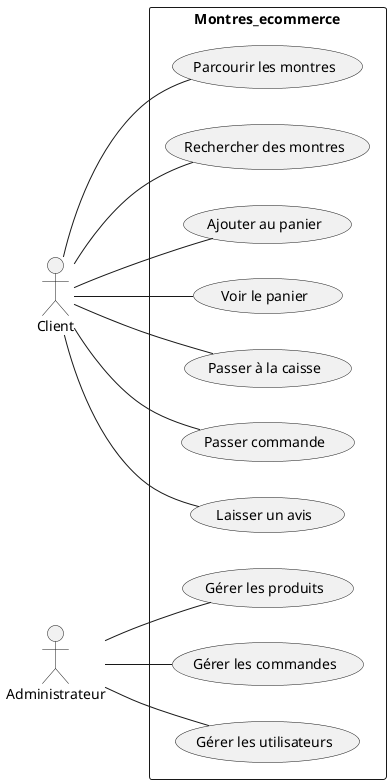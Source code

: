 @startuml Montres_ecommerce
left to right direction
actor Client
actor Administrateur

rectangle "Montres_ecommerce" {
  usecase "Parcourir les montres" as UC_Browse
  usecase "Rechercher des montres" as UC_Search
  usecase "Ajouter au panier" as UC_AddCart
  usecase "Voir le panier" as UC_ViewCart
  usecase "Passer à la caisse" as UC_Checkout
  usecase "Passer commande" as UC_Order
  usecase "Laisser un avis" as UC_Review
  usecase "Gérer les produits" as UC_ManageProducts
  usecase "Gérer les commandes" as UC_ManageOrders
  usecase "Gérer les utilisateurs" as UC_ManageUsers
}

Client -- UC_Browse
Client -- UC_Search
Client -- UC_AddCart
Client -- UC_ViewCart
Client -- UC_Checkout
Client -- UC_Order
Client -- UC_Review

Administrateur -- UC_ManageProducts
Administrateur -- UC_ManageOrders
Administrateur -- UC_ManageUsers
@enduml
